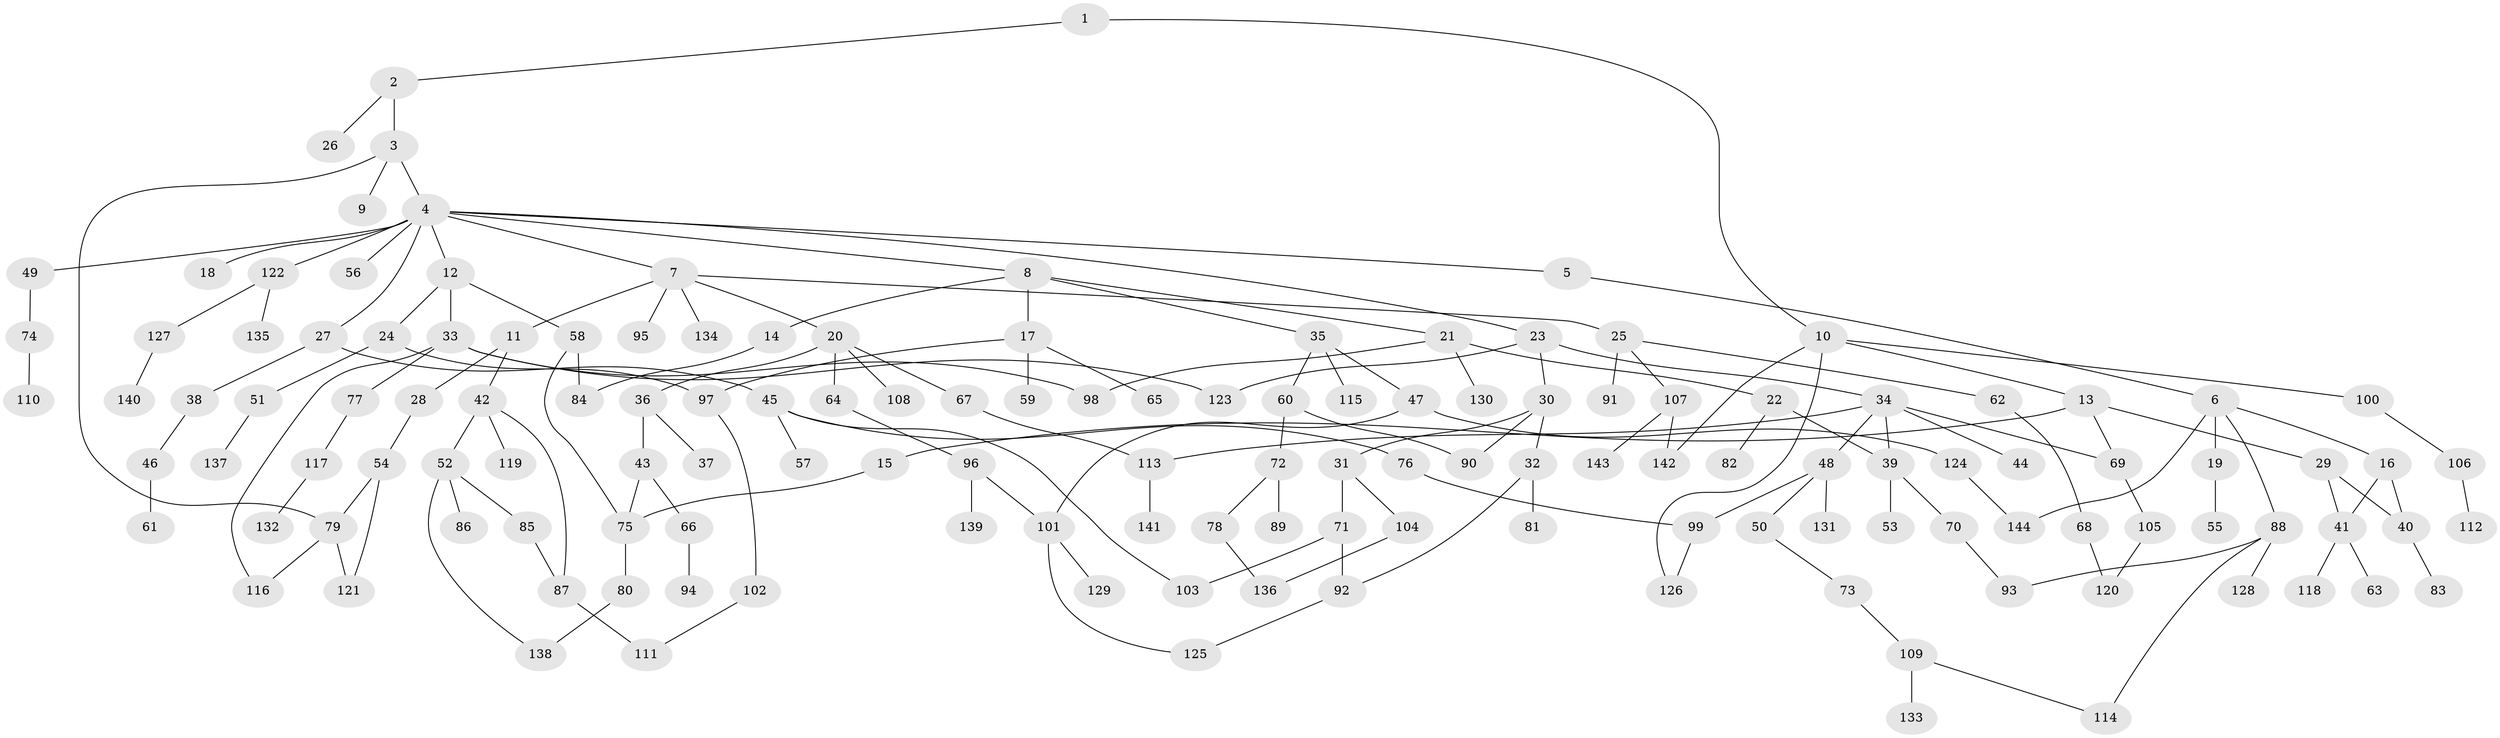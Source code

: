 // coarse degree distribution, {2: 0.45544554455445546, 3: 0.25742574257425743, 10: 0.009900990099009901, 5: 0.0594059405940594, 4: 0.07920792079207921, 1: 0.13861386138613863}
// Generated by graph-tools (version 1.1) at 2025/48/03/04/25 22:48:42]
// undirected, 144 vertices, 173 edges
graph export_dot {
  node [color=gray90,style=filled];
  1;
  2;
  3;
  4;
  5;
  6;
  7;
  8;
  9;
  10;
  11;
  12;
  13;
  14;
  15;
  16;
  17;
  18;
  19;
  20;
  21;
  22;
  23;
  24;
  25;
  26;
  27;
  28;
  29;
  30;
  31;
  32;
  33;
  34;
  35;
  36;
  37;
  38;
  39;
  40;
  41;
  42;
  43;
  44;
  45;
  46;
  47;
  48;
  49;
  50;
  51;
  52;
  53;
  54;
  55;
  56;
  57;
  58;
  59;
  60;
  61;
  62;
  63;
  64;
  65;
  66;
  67;
  68;
  69;
  70;
  71;
  72;
  73;
  74;
  75;
  76;
  77;
  78;
  79;
  80;
  81;
  82;
  83;
  84;
  85;
  86;
  87;
  88;
  89;
  90;
  91;
  92;
  93;
  94;
  95;
  96;
  97;
  98;
  99;
  100;
  101;
  102;
  103;
  104;
  105;
  106;
  107;
  108;
  109;
  110;
  111;
  112;
  113;
  114;
  115;
  116;
  117;
  118;
  119;
  120;
  121;
  122;
  123;
  124;
  125;
  126;
  127;
  128;
  129;
  130;
  131;
  132;
  133;
  134;
  135;
  136;
  137;
  138;
  139;
  140;
  141;
  142;
  143;
  144;
  1 -- 2;
  1 -- 10;
  2 -- 3;
  2 -- 26;
  3 -- 4;
  3 -- 9;
  3 -- 79;
  4 -- 5;
  4 -- 7;
  4 -- 8;
  4 -- 12;
  4 -- 18;
  4 -- 23;
  4 -- 27;
  4 -- 49;
  4 -- 56;
  4 -- 122;
  5 -- 6;
  6 -- 16;
  6 -- 19;
  6 -- 88;
  6 -- 144;
  7 -- 11;
  7 -- 20;
  7 -- 25;
  7 -- 95;
  7 -- 134;
  8 -- 14;
  8 -- 17;
  8 -- 21;
  8 -- 35;
  10 -- 13;
  10 -- 100;
  10 -- 126;
  10 -- 142;
  11 -- 28;
  11 -- 42;
  12 -- 24;
  12 -- 33;
  12 -- 58;
  13 -- 15;
  13 -- 29;
  13 -- 69;
  14 -- 84;
  15 -- 75;
  16 -- 40;
  16 -- 41;
  17 -- 59;
  17 -- 65;
  17 -- 97;
  19 -- 55;
  20 -- 36;
  20 -- 64;
  20 -- 67;
  20 -- 108;
  21 -- 22;
  21 -- 98;
  21 -- 130;
  22 -- 39;
  22 -- 82;
  23 -- 30;
  23 -- 34;
  23 -- 123;
  24 -- 51;
  24 -- 97;
  25 -- 62;
  25 -- 91;
  25 -- 107;
  27 -- 38;
  27 -- 45;
  28 -- 54;
  29 -- 41;
  29 -- 40;
  30 -- 31;
  30 -- 32;
  30 -- 90;
  31 -- 71;
  31 -- 104;
  32 -- 81;
  32 -- 92;
  33 -- 77;
  33 -- 116;
  33 -- 98;
  33 -- 123;
  34 -- 44;
  34 -- 48;
  34 -- 113;
  34 -- 39;
  34 -- 69;
  35 -- 47;
  35 -- 60;
  35 -- 115;
  36 -- 37;
  36 -- 43;
  38 -- 46;
  39 -- 53;
  39 -- 70;
  40 -- 83;
  41 -- 63;
  41 -- 118;
  42 -- 52;
  42 -- 119;
  42 -- 87;
  43 -- 66;
  43 -- 75;
  45 -- 57;
  45 -- 76;
  45 -- 103;
  46 -- 61;
  47 -- 124;
  47 -- 101;
  48 -- 50;
  48 -- 99;
  48 -- 131;
  49 -- 74;
  50 -- 73;
  51 -- 137;
  52 -- 85;
  52 -- 86;
  52 -- 138;
  54 -- 79;
  54 -- 121;
  58 -- 75;
  58 -- 84;
  60 -- 72;
  60 -- 90;
  62 -- 68;
  64 -- 96;
  66 -- 94;
  67 -- 113;
  68 -- 120;
  69 -- 105;
  70 -- 93;
  71 -- 92;
  71 -- 103;
  72 -- 78;
  72 -- 89;
  73 -- 109;
  74 -- 110;
  75 -- 80;
  76 -- 99;
  77 -- 117;
  78 -- 136;
  79 -- 121;
  79 -- 116;
  80 -- 138;
  85 -- 87;
  87 -- 111;
  88 -- 114;
  88 -- 128;
  88 -- 93;
  92 -- 125;
  96 -- 101;
  96 -- 139;
  97 -- 102;
  99 -- 126;
  100 -- 106;
  101 -- 125;
  101 -- 129;
  102 -- 111;
  104 -- 136;
  105 -- 120;
  106 -- 112;
  107 -- 143;
  107 -- 142;
  109 -- 133;
  109 -- 114;
  113 -- 141;
  117 -- 132;
  122 -- 127;
  122 -- 135;
  124 -- 144;
  127 -- 140;
}
